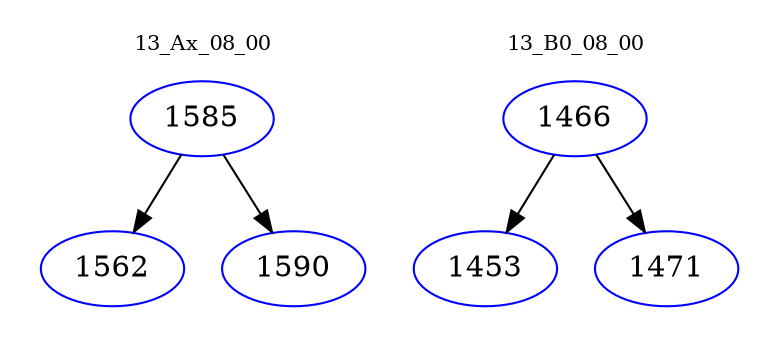 digraph{
subgraph cluster_0 {
color = white
label = "13_Ax_08_00";
fontsize=10;
T0_1585 [label="1585", color="blue"]
T0_1585 -> T0_1562 [color="black"]
T0_1562 [label="1562", color="blue"]
T0_1585 -> T0_1590 [color="black"]
T0_1590 [label="1590", color="blue"]
}
subgraph cluster_1 {
color = white
label = "13_B0_08_00";
fontsize=10;
T1_1466 [label="1466", color="blue"]
T1_1466 -> T1_1453 [color="black"]
T1_1453 [label="1453", color="blue"]
T1_1466 -> T1_1471 [color="black"]
T1_1471 [label="1471", color="blue"]
}
}
